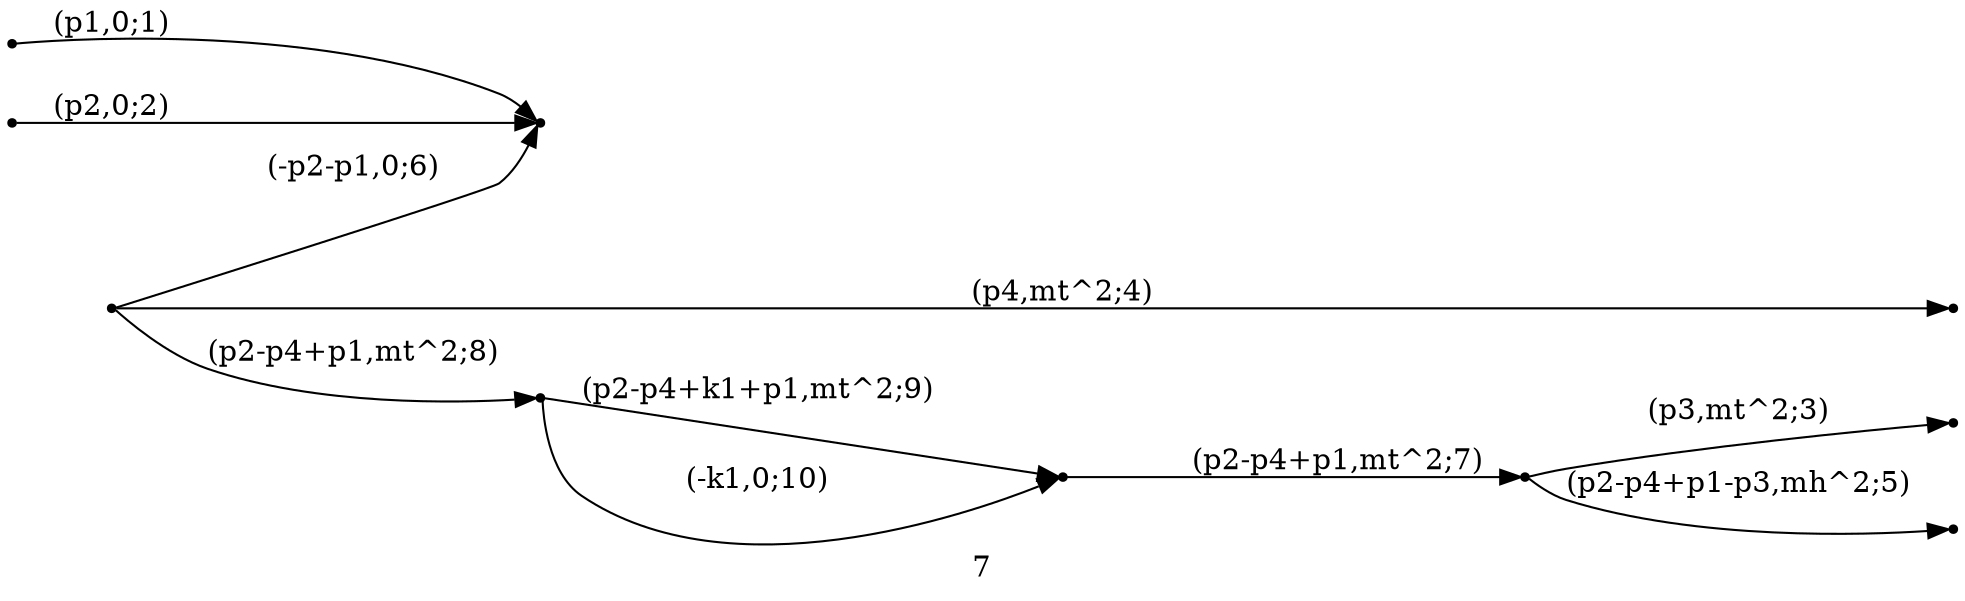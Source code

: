digraph 7 {
  label="7";
  rankdir="LR";
  subgraph edges {
    -1 -> 1 [label="(p1,0;1)"];
    -2 -> 1 [label="(p2,0;2)"];
    2 -> -3 [label="(p3,mt^2;3)"];
    3 -> -4 [label="(p4,mt^2;4)"];
    2 -> -5 [label="(p2-p4+p1-p3,mh^2;5)"];
    3 -> 1 [label="(-p2-p1,0;6)"];
    4 -> 2 [label="(p2-p4+p1,mt^2;7)"];
    3 -> 5 [label="(p2-p4+p1,mt^2;8)"];
    5 -> 4 [label="(p2-p4+k1+p1,mt^2;9)"];
    5 -> 4 [label="(-k1,0;10)"];
  }
  subgraph incoming { rank="source"; -1; -2; }
  subgraph outgoing { rank="sink"; -3; -4; -5; }
-5 [shape=point];
-4 [shape=point];
-3 [shape=point];
-2 [shape=point];
-1 [shape=point];
1 [shape=point];
2 [shape=point];
3 [shape=point];
4 [shape=point];
5 [shape=point];
}

